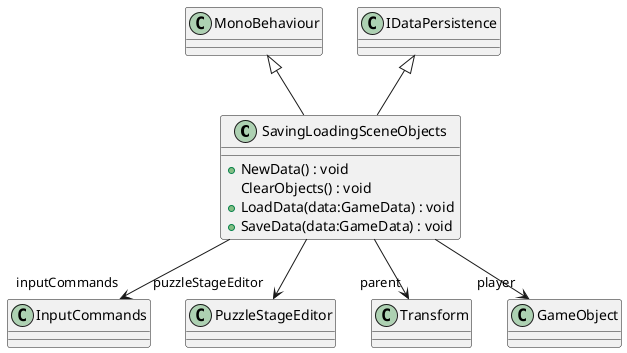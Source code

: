 @startuml
class SavingLoadingSceneObjects {
    + NewData() : void
    ClearObjects() : void
    + LoadData(data:GameData) : void
    + SaveData(data:GameData) : void
}
MonoBehaviour <|-- SavingLoadingSceneObjects
IDataPersistence <|-- SavingLoadingSceneObjects
SavingLoadingSceneObjects --> "inputCommands" InputCommands
SavingLoadingSceneObjects --> "puzzleStageEditor" PuzzleStageEditor
SavingLoadingSceneObjects --> "parent" Transform
SavingLoadingSceneObjects --> "player" GameObject
@enduml

